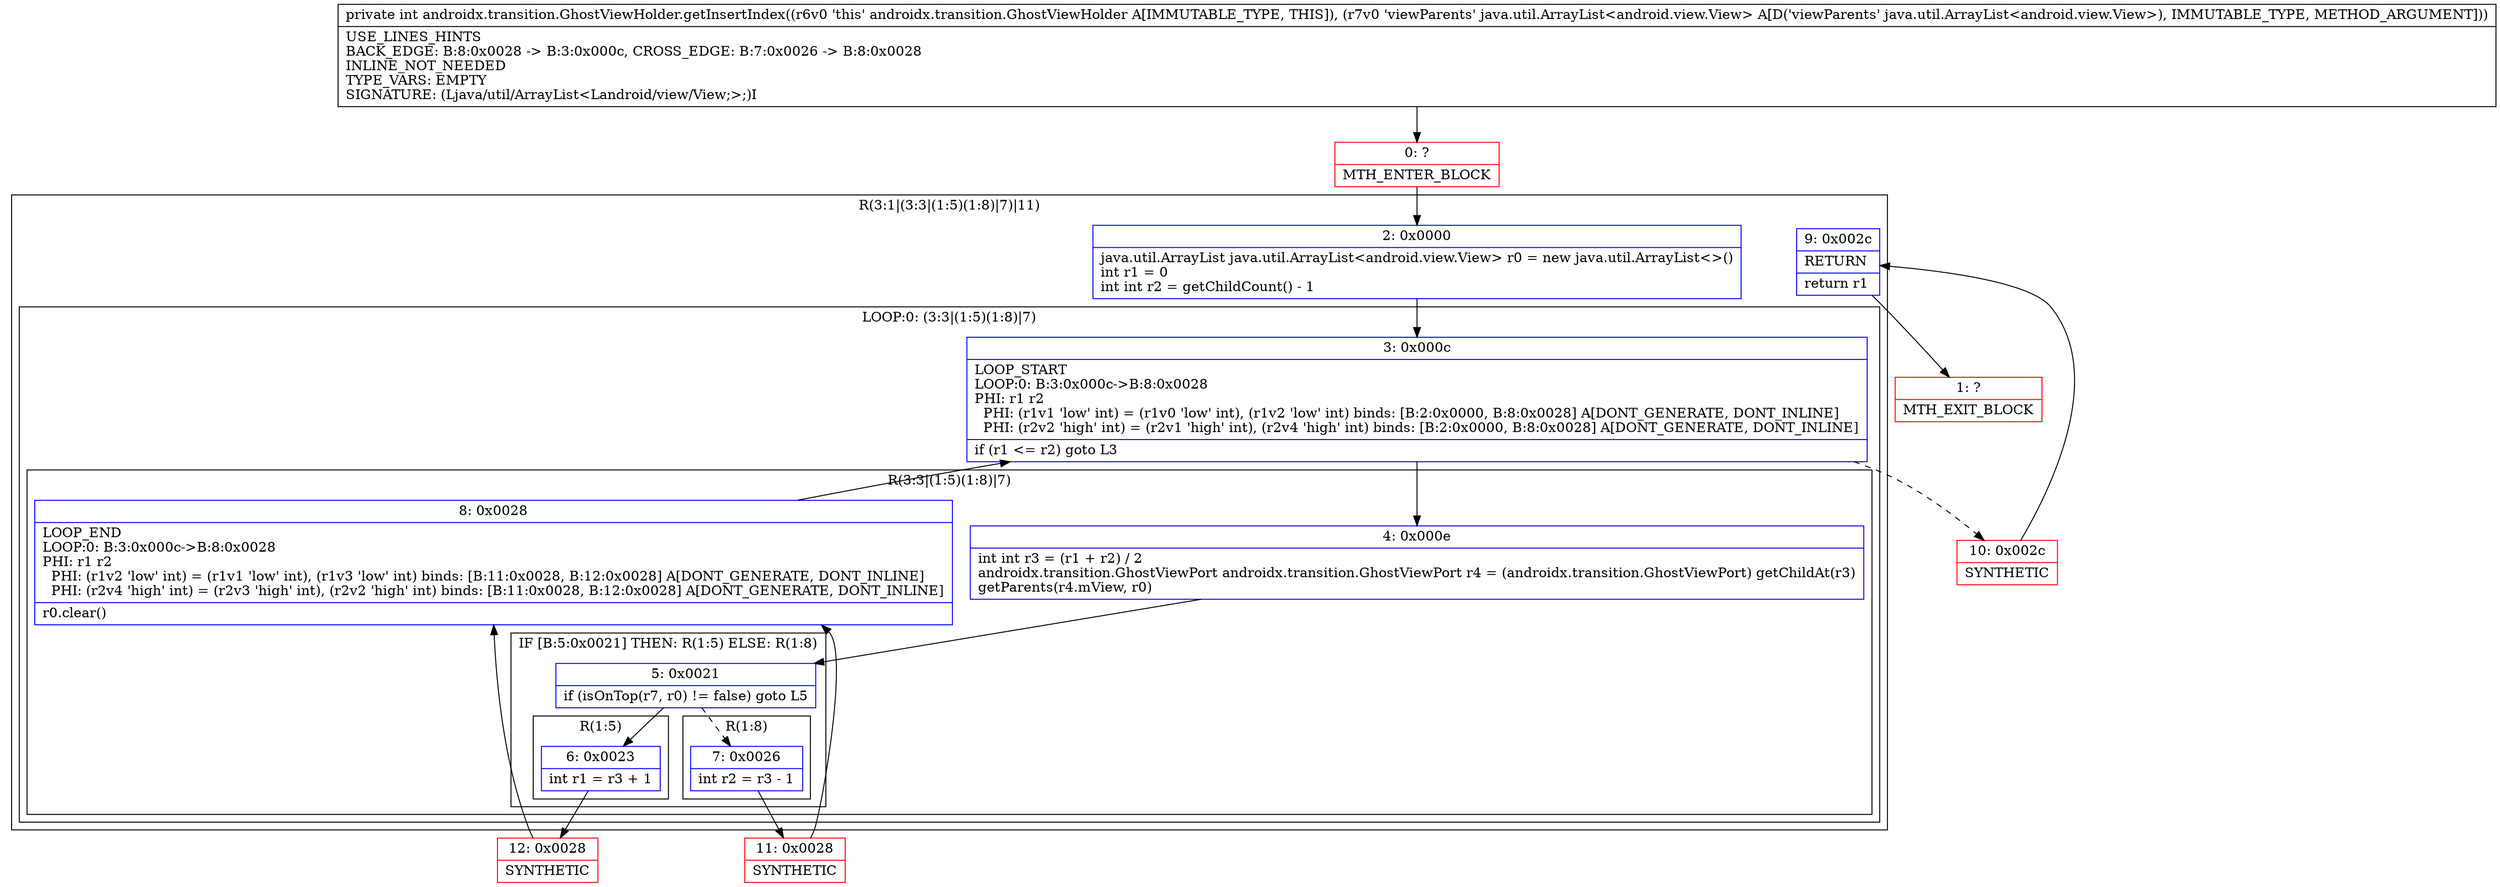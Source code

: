 digraph "CFG forandroidx.transition.GhostViewHolder.getInsertIndex(Ljava\/util\/ArrayList;)I" {
subgraph cluster_Region_1680218898 {
label = "R(3:1|(3:3|(1:5)(1:8)|7)|11)";
node [shape=record,color=blue];
Node_2 [shape=record,label="{2\:\ 0x0000|java.util.ArrayList java.util.ArrayList\<android.view.View\> r0 = new java.util.ArrayList\<\>()\lint r1 = 0\lint int r2 = getChildCount() \- 1\l}"];
subgraph cluster_LoopRegion_1024888687 {
label = "LOOP:0: (3:3|(1:5)(1:8)|7)";
node [shape=record,color=blue];
Node_3 [shape=record,label="{3\:\ 0x000c|LOOP_START\lLOOP:0: B:3:0x000c\-\>B:8:0x0028\lPHI: r1 r2 \l  PHI: (r1v1 'low' int) = (r1v0 'low' int), (r1v2 'low' int) binds: [B:2:0x0000, B:8:0x0028] A[DONT_GENERATE, DONT_INLINE]\l  PHI: (r2v2 'high' int) = (r2v1 'high' int), (r2v4 'high' int) binds: [B:2:0x0000, B:8:0x0028] A[DONT_GENERATE, DONT_INLINE]\l|if (r1 \<= r2) goto L3\l}"];
subgraph cluster_Region_1814570316 {
label = "R(3:3|(1:5)(1:8)|7)";
node [shape=record,color=blue];
Node_4 [shape=record,label="{4\:\ 0x000e|int int r3 = (r1 + r2) \/ 2\landroidx.transition.GhostViewPort androidx.transition.GhostViewPort r4 = (androidx.transition.GhostViewPort) getChildAt(r3)\lgetParents(r4.mView, r0)\l}"];
subgraph cluster_IfRegion_1871058060 {
label = "IF [B:5:0x0021] THEN: R(1:5) ELSE: R(1:8)";
node [shape=record,color=blue];
Node_5 [shape=record,label="{5\:\ 0x0021|if (isOnTop(r7, r0) != false) goto L5\l}"];
subgraph cluster_Region_1765599185 {
label = "R(1:5)";
node [shape=record,color=blue];
Node_6 [shape=record,label="{6\:\ 0x0023|int r1 = r3 + 1\l}"];
}
subgraph cluster_Region_272224196 {
label = "R(1:8)";
node [shape=record,color=blue];
Node_7 [shape=record,label="{7\:\ 0x0026|int r2 = r3 \- 1\l}"];
}
}
Node_8 [shape=record,label="{8\:\ 0x0028|LOOP_END\lLOOP:0: B:3:0x000c\-\>B:8:0x0028\lPHI: r1 r2 \l  PHI: (r1v2 'low' int) = (r1v1 'low' int), (r1v3 'low' int) binds: [B:11:0x0028, B:12:0x0028] A[DONT_GENERATE, DONT_INLINE]\l  PHI: (r2v4 'high' int) = (r2v3 'high' int), (r2v2 'high' int) binds: [B:11:0x0028, B:12:0x0028] A[DONT_GENERATE, DONT_INLINE]\l|r0.clear()\l}"];
}
}
Node_9 [shape=record,label="{9\:\ 0x002c|RETURN\l|return r1\l}"];
}
Node_0 [shape=record,color=red,label="{0\:\ ?|MTH_ENTER_BLOCK\l}"];
Node_12 [shape=record,color=red,label="{12\:\ 0x0028|SYNTHETIC\l}"];
Node_11 [shape=record,color=red,label="{11\:\ 0x0028|SYNTHETIC\l}"];
Node_10 [shape=record,color=red,label="{10\:\ 0x002c|SYNTHETIC\l}"];
Node_1 [shape=record,color=red,label="{1\:\ ?|MTH_EXIT_BLOCK\l}"];
MethodNode[shape=record,label="{private int androidx.transition.GhostViewHolder.getInsertIndex((r6v0 'this' androidx.transition.GhostViewHolder A[IMMUTABLE_TYPE, THIS]), (r7v0 'viewParents' java.util.ArrayList\<android.view.View\> A[D('viewParents' java.util.ArrayList\<android.view.View\>), IMMUTABLE_TYPE, METHOD_ARGUMENT]))  | USE_LINES_HINTS\lBACK_EDGE: B:8:0x0028 \-\> B:3:0x000c, CROSS_EDGE: B:7:0x0026 \-\> B:8:0x0028\lINLINE_NOT_NEEDED\lTYPE_VARS: EMPTY\lSIGNATURE: (Ljava\/util\/ArrayList\<Landroid\/view\/View;\>;)I\l}"];
MethodNode -> Node_0;Node_2 -> Node_3;
Node_3 -> Node_4;
Node_3 -> Node_10[style=dashed];
Node_4 -> Node_5;
Node_5 -> Node_6;
Node_5 -> Node_7[style=dashed];
Node_6 -> Node_12;
Node_7 -> Node_11;
Node_8 -> Node_3;
Node_9 -> Node_1;
Node_0 -> Node_2;
Node_12 -> Node_8;
Node_11 -> Node_8;
Node_10 -> Node_9;
}

